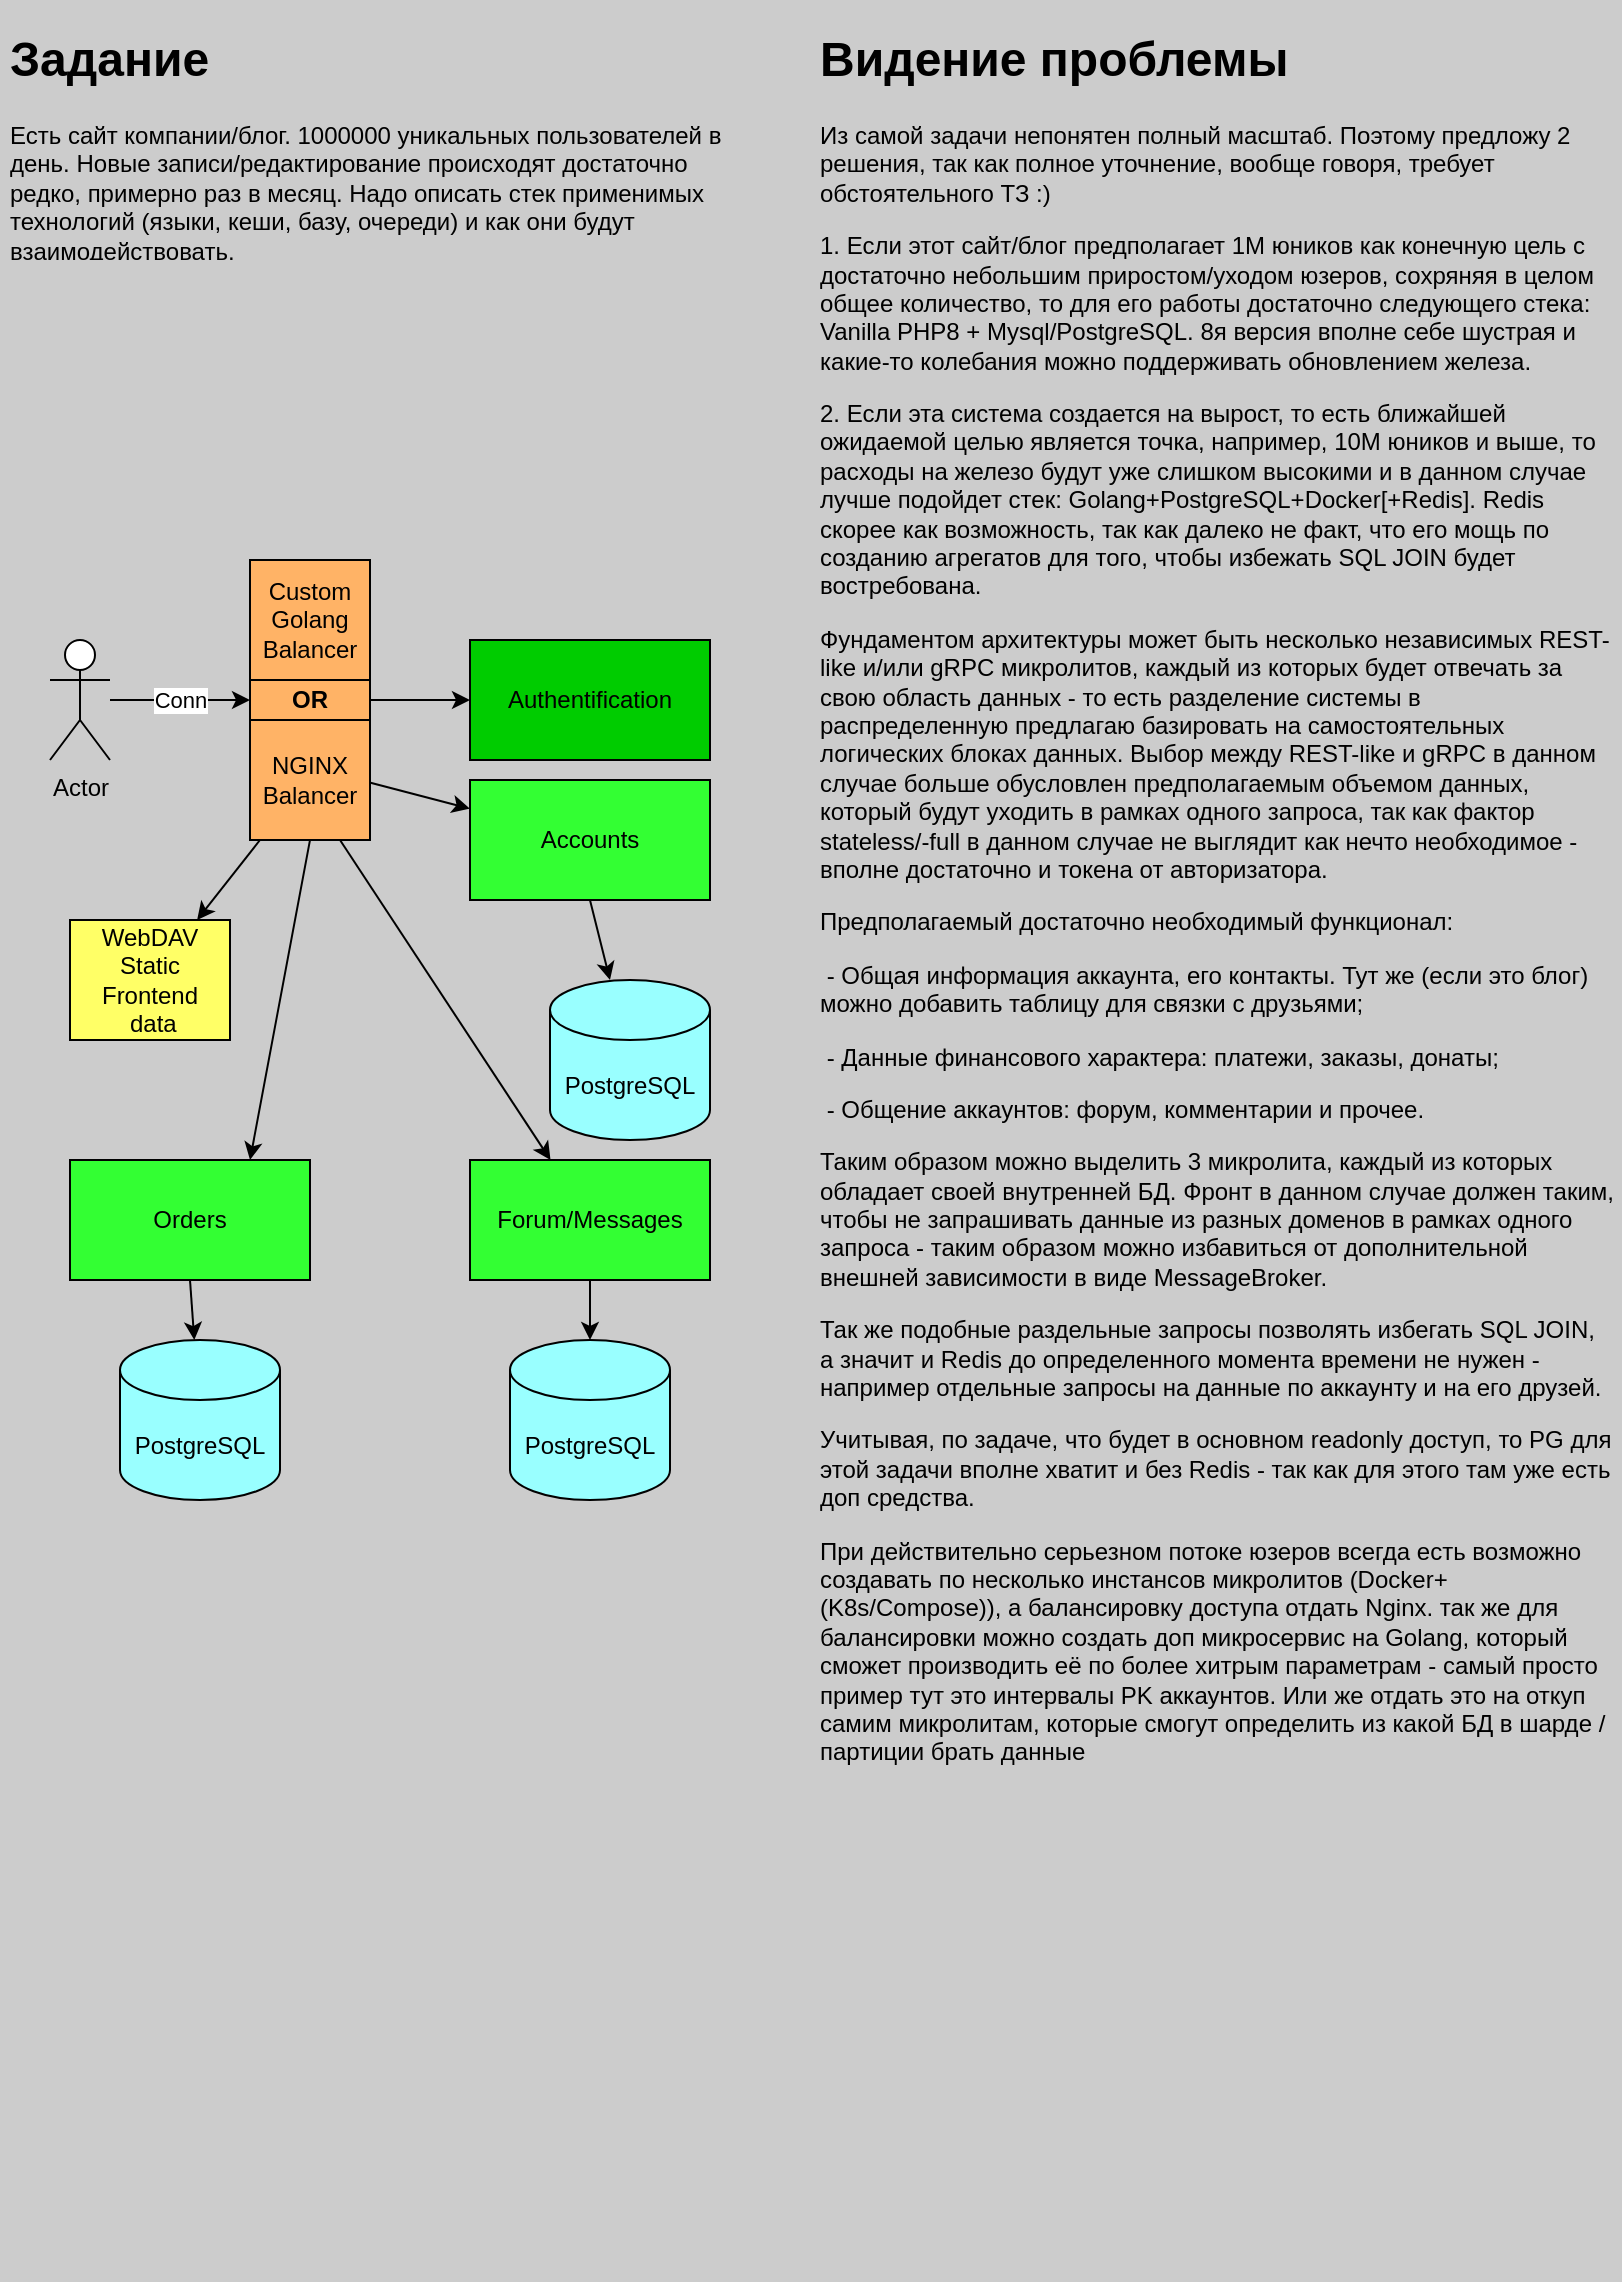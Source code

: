 <mxfile version="15.9.6" type="github">
  <diagram id="IbzGcBM9QDybaDAkwbq8" name="Page-1">
    <mxGraphModel dx="981" dy="542" grid="1" gridSize="10" guides="1" tooltips="1" connect="1" arrows="1" fold="1" page="1" pageScale="1" pageWidth="850" pageHeight="1100" background="#CCCCCC" math="0" shadow="0">
      <root>
        <mxCell id="0" />
        <mxCell id="1" parent="0" />
        <mxCell id="bjESsrOZtTePqHt1_tni-1" value="&lt;h1&gt;Задание&lt;/h1&gt;&lt;p&gt;Есть сайт компании/блог. 1000000 уникальных пользователей в день. Новые записи/редактирование происходят достаточно редко, примерно раз в месяц. Надо описать стек применимых технологий (языки, кеши, базу, очереди) и как они будут взаимодействовать.&lt;/p&gt;" style="text;html=1;strokeColor=none;fillColor=none;spacing=5;spacingTop=-20;whiteSpace=wrap;overflow=hidden;rounded=0;" vertex="1" parent="1">
          <mxGeometry x="20" y="20" width="380" height="120" as="geometry" />
        </mxCell>
        <mxCell id="bjESsrOZtTePqHt1_tni-2" value="Actor" style="shape=umlActor;verticalLabelPosition=bottom;verticalAlign=top;html=1;outlineConnect=0;" vertex="1" parent="1">
          <mxGeometry x="45" y="330" width="30" height="60" as="geometry" />
        </mxCell>
        <mxCell id="bjESsrOZtTePqHt1_tni-3" value="&lt;h1&gt;Видение проблемы&lt;/h1&gt;&lt;p&gt;Из самой задачи непонятен полный масштаб. Поэтому предложу 2 решения, так как полное уточнение, вообще говоря, требует обстоятельного ТЗ :)&lt;/p&gt;&lt;p&gt;1. Если этот сайт/блог предполагает 1М юников как конечную цель с достаточно небольшим приростом/уходом юзеров, сохряняя в целом общее количество, то для его работы достаточно следующего стека: Vanilla PHP8 + Mysql/PostgreSQL. 8я версия вполне себе шустрая и какие-то колебания можно поддерживать обновлением железа.&lt;/p&gt;&lt;p&gt;2. Если эта система создается на вырост, то есть ближайшей ожидаемой целью является точка, например, 10М юников и выше, то расходы на железо будут уже слишком высокими и в данном случае лучше подойдет стек: Golang+PostgreSQL+Docker[+Redis]. Redis скорее как возможность, так как далеко не факт, что его мощь по созданию агрегатов для того, чтобы избежать SQL JOIN будет востребована.&lt;/p&gt;&lt;p&gt;Фундаментом архитектуры может быть несколько независимых REST-like и/или gRPC микролитов, каждый из которых будет отвечать за свою область данных - то есть разделение системы в распределенную предлагаю базировать на самостоятельных логических блоках данных. Выбор между REST-like и gRPC в данном случае больше обусловлен предполагаемым объемом данных, который будут уходить в рамках одного запроса, так как фактор stateless/-full в данном случае не выглядит как нечто необходимое - вполне достаточно и токена от авторизатора.&lt;/p&gt;&lt;p&gt;Предполагаемый достаточно необходимый функционал:&lt;/p&gt;&lt;p&gt;&amp;nbsp;- Общая информация аккаунта, его контакты. Тут же (если это блог) можно добавить таблицу для связки с друзьями;&lt;/p&gt;&lt;p&gt;&amp;nbsp;- Данные финансового характера: платежи, заказы, донаты;&lt;/p&gt;&lt;p&gt;&amp;nbsp;- Общение аккаунтов: форум, комментарии и прочее.&lt;/p&gt;&lt;p&gt;Таким образом можно выделить 3 микролита, каждый из которых обладает своей внутренней БД. Фронт в данном случае должен таким, чтобы не запрашивать данные из разных доменов в рамках одного запроса - таким образом можно избавиться от дополнительной внешней зависимости в виде MessageBroker.&amp;nbsp;&lt;/p&gt;&lt;p&gt;Так же подобные раздельные запросы позволять избегать SQL JOIN, а значит и Redis до определенного момента времени не нужен - например отдельные запросы на данные по аккаунту и на его друзей.&lt;/p&gt;&lt;p&gt;Учитывая, по задаче, что будет в основном readonly доступ, то PG для этой задачи вполне хватит и без Redis - так как для этого там уже есть доп средства.&lt;/p&gt;&lt;p&gt;При действительно серьезном потоке юзеров всегда есть возможно создавать по несколько инстансов микролитов (Docker+(K8s/Compose)), а балансировку доступа отдать Nginx. так же для балансировки можно создать доп микросервис на Golang, который сможет производить её по более хитрым параметрам - самый просто пример тут это интервалы PK аккаунтов. Или же отдать это на откуп самим микролитам, которые смогут определить из какой БД в шарде /партиции брать данные&lt;/p&gt;" style="text;html=1;strokeColor=none;fillColor=none;spacing=5;spacingTop=-20;whiteSpace=wrap;overflow=hidden;rounded=0;" vertex="1" parent="1">
          <mxGeometry x="425" y="20" width="405" height="1130" as="geometry" />
        </mxCell>
        <mxCell id="bjESsrOZtTePqHt1_tni-5" value="" style="endArrow=classic;html=1;rounded=0;entryX=0;entryY=0.5;entryDx=0;entryDy=0;" edge="1" parent="1" source="bjESsrOZtTePqHt1_tni-2" target="bjESsrOZtTePqHt1_tni-38">
          <mxGeometry relative="1" as="geometry">
            <mxPoint x="365" y="280" as="sourcePoint" />
            <mxPoint x="465" y="280" as="targetPoint" />
          </mxGeometry>
        </mxCell>
        <mxCell id="bjESsrOZtTePqHt1_tni-6" value="Conn" style="edgeLabel;resizable=0;html=1;align=center;verticalAlign=middle;" connectable="0" vertex="1" parent="bjESsrOZtTePqHt1_tni-5">
          <mxGeometry relative="1" as="geometry" />
        </mxCell>
        <mxCell id="bjESsrOZtTePqHt1_tni-12" value="" style="endArrow=classic;html=1;rounded=0;" edge="1" parent="1" target="bjESsrOZtTePqHt1_tni-9">
          <mxGeometry width="50" height="50" relative="1" as="geometry">
            <mxPoint x="150" y="430" as="sourcePoint" />
            <mxPoint x="465" y="460" as="targetPoint" />
          </mxGeometry>
        </mxCell>
        <mxCell id="bjESsrOZtTePqHt1_tni-9" value="WebDAV&lt;br&gt;Static Frontend&lt;br&gt;&amp;nbsp;data" style="rounded=0;whiteSpace=wrap;html=1;fillColor=#FFFF66;" vertex="1" parent="1">
          <mxGeometry x="55" y="470" width="80" height="60" as="geometry" />
        </mxCell>
        <mxCell id="bjESsrOZtTePqHt1_tni-19" value="PostgreSQL" style="shape=cylinder3;whiteSpace=wrap;html=1;boundedLbl=1;backgroundOutline=1;size=15;fillColor=#99FFFF;" vertex="1" parent="1">
          <mxGeometry x="80" y="680" width="80" height="80" as="geometry" />
        </mxCell>
        <mxCell id="bjESsrOZtTePqHt1_tni-10" value="Accounts" style="rounded=0;whiteSpace=wrap;html=1;fillColor=#33FF33;" vertex="1" parent="1">
          <mxGeometry x="255" y="400" width="120" height="60" as="geometry" />
        </mxCell>
        <mxCell id="bjESsrOZtTePqHt1_tni-14" value="Orders" style="rounded=0;whiteSpace=wrap;html=1;fillColor=#33FF33;" vertex="1" parent="1">
          <mxGeometry x="55" y="590" width="120" height="60" as="geometry" />
        </mxCell>
        <mxCell id="bjESsrOZtTePqHt1_tni-15" value="Forum/Messages" style="rounded=0;whiteSpace=wrap;html=1;fillColor=#33FF33;" vertex="1" parent="1">
          <mxGeometry x="255" y="590" width="120" height="60" as="geometry" />
        </mxCell>
        <mxCell id="bjESsrOZtTePqHt1_tni-22" value="PostgreSQL" style="shape=cylinder3;whiteSpace=wrap;html=1;boundedLbl=1;backgroundOutline=1;size=15;fillColor=#99FFFF;" vertex="1" parent="1">
          <mxGeometry x="275" y="680" width="80" height="80" as="geometry" />
        </mxCell>
        <mxCell id="bjESsrOZtTePqHt1_tni-23" value="PostgreSQL" style="shape=cylinder3;whiteSpace=wrap;html=1;boundedLbl=1;backgroundOutline=1;size=15;fillColor=#99FFFF;" vertex="1" parent="1">
          <mxGeometry x="295" y="500" width="80" height="80" as="geometry" />
        </mxCell>
        <mxCell id="bjESsrOZtTePqHt1_tni-24" value="" style="endArrow=classic;html=1;rounded=0;" edge="1" parent="1" target="bjESsrOZtTePqHt1_tni-10">
          <mxGeometry width="50" height="50" relative="1" as="geometry">
            <mxPoint x="200" y="400" as="sourcePoint" />
            <mxPoint x="295" y="480" as="targetPoint" />
          </mxGeometry>
        </mxCell>
        <mxCell id="bjESsrOZtTePqHt1_tni-25" value="" style="endArrow=classic;html=1;rounded=0;exitX=0.5;exitY=1;exitDx=0;exitDy=0;" edge="1" parent="1" source="bjESsrOZtTePqHt1_tni-10" target="bjESsrOZtTePqHt1_tni-23">
          <mxGeometry width="50" height="50" relative="1" as="geometry">
            <mxPoint x="375" y="620" as="sourcePoint" />
            <mxPoint x="425" y="570" as="targetPoint" />
          </mxGeometry>
        </mxCell>
        <mxCell id="bjESsrOZtTePqHt1_tni-27" value="" style="endArrow=classic;html=1;rounded=0;exitX=0.75;exitY=1;exitDx=0;exitDy=0;" edge="1" parent="1" source="bjESsrOZtTePqHt1_tni-4" target="bjESsrOZtTePqHt1_tni-15">
          <mxGeometry width="50" height="50" relative="1" as="geometry">
            <mxPoint x="375" y="620" as="sourcePoint" />
            <mxPoint x="425" y="570" as="targetPoint" />
          </mxGeometry>
        </mxCell>
        <mxCell id="bjESsrOZtTePqHt1_tni-28" value="" style="endArrow=classic;html=1;rounded=0;exitX=0.5;exitY=1;exitDx=0;exitDy=0;" edge="1" parent="1" source="bjESsrOZtTePqHt1_tni-15" target="bjESsrOZtTePqHt1_tni-22">
          <mxGeometry width="50" height="50" relative="1" as="geometry">
            <mxPoint x="375" y="620" as="sourcePoint" />
            <mxPoint x="425" y="570" as="targetPoint" />
          </mxGeometry>
        </mxCell>
        <mxCell id="bjESsrOZtTePqHt1_tni-31" value="" style="endArrow=classic;html=1;rounded=0;exitX=0.5;exitY=1;exitDx=0;exitDy=0;" edge="1" parent="1" source="bjESsrOZtTePqHt1_tni-14" target="bjESsrOZtTePqHt1_tni-19">
          <mxGeometry width="50" height="50" relative="1" as="geometry">
            <mxPoint x="375" y="620" as="sourcePoint" />
            <mxPoint x="425" y="570" as="targetPoint" />
          </mxGeometry>
        </mxCell>
        <mxCell id="bjESsrOZtTePqHt1_tni-32" value="" style="endArrow=classic;html=1;rounded=0;exitX=0.5;exitY=1;exitDx=0;exitDy=0;entryX=0.75;entryY=0;entryDx=0;entryDy=0;" edge="1" parent="1" source="bjESsrOZtTePqHt1_tni-4" target="bjESsrOZtTePqHt1_tni-14">
          <mxGeometry width="50" height="50" relative="1" as="geometry">
            <mxPoint x="375" y="620" as="sourcePoint" />
            <mxPoint x="425" y="570" as="targetPoint" />
          </mxGeometry>
        </mxCell>
        <mxCell id="bjESsrOZtTePqHt1_tni-33" value="Authentification" style="rounded=0;whiteSpace=wrap;html=1;fillColor=#00CC00;" vertex="1" parent="1">
          <mxGeometry x="255" y="330" width="120" height="60" as="geometry" />
        </mxCell>
        <mxCell id="bjESsrOZtTePqHt1_tni-39" style="edgeStyle=orthogonalEdgeStyle;rounded=0;orthogonalLoop=1;jettySize=auto;html=1;exitX=1;exitY=0.5;exitDx=0;exitDy=0;entryX=0;entryY=0.5;entryDx=0;entryDy=0;" edge="1" parent="1" source="bjESsrOZtTePqHt1_tni-38" target="bjESsrOZtTePqHt1_tni-33">
          <mxGeometry relative="1" as="geometry" />
        </mxCell>
        <mxCell id="bjESsrOZtTePqHt1_tni-38" value="&lt;b&gt;OR&lt;/b&gt;" style="rounded=0;whiteSpace=wrap;html=1;fillColor=#FFB366;" vertex="1" parent="1">
          <mxGeometry x="145" y="350" width="60" height="20" as="geometry" />
        </mxCell>
        <mxCell id="bjESsrOZtTePqHt1_tni-40" value="" style="group" vertex="1" connectable="0" parent="1">
          <mxGeometry x="145" y="290" width="60" height="140" as="geometry" />
        </mxCell>
        <mxCell id="bjESsrOZtTePqHt1_tni-4" value="NGINX&lt;br&gt;Balancer" style="rounded=0;whiteSpace=wrap;html=1;fillColor=#FFB366;" vertex="1" parent="bjESsrOZtTePqHt1_tni-40">
          <mxGeometry y="80" width="60" height="60" as="geometry" />
        </mxCell>
        <mxCell id="bjESsrOZtTePqHt1_tni-37" value="Custom&lt;br&gt;Golang&lt;br&gt;Balancer" style="rounded=0;whiteSpace=wrap;html=1;fillColor=#FFB366;" vertex="1" parent="bjESsrOZtTePqHt1_tni-40">
          <mxGeometry width="60" height="60" as="geometry" />
        </mxCell>
      </root>
    </mxGraphModel>
  </diagram>
</mxfile>
